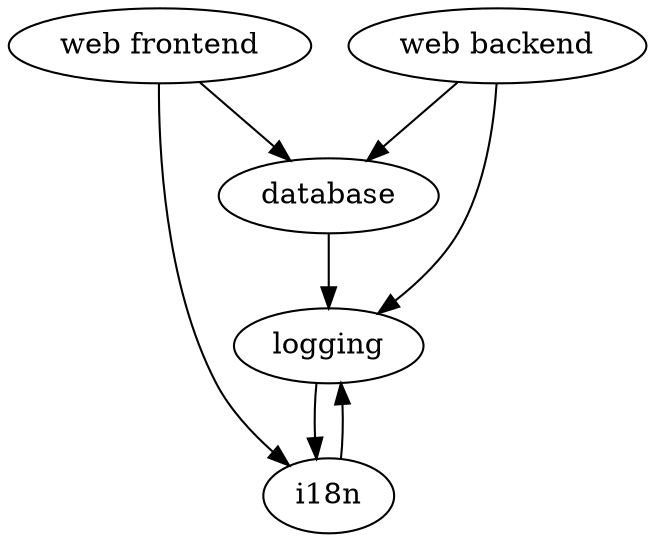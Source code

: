 digraph ExampleDeps {
	"web frontend" -> "database"
	"web backend" -> "database"
	"web backend" -> "logging"
	"web frontend" -> "i18n"
	"database" -> "logging"
	"logging" -> "i18n"
	"i18n" -> "logging"
}
